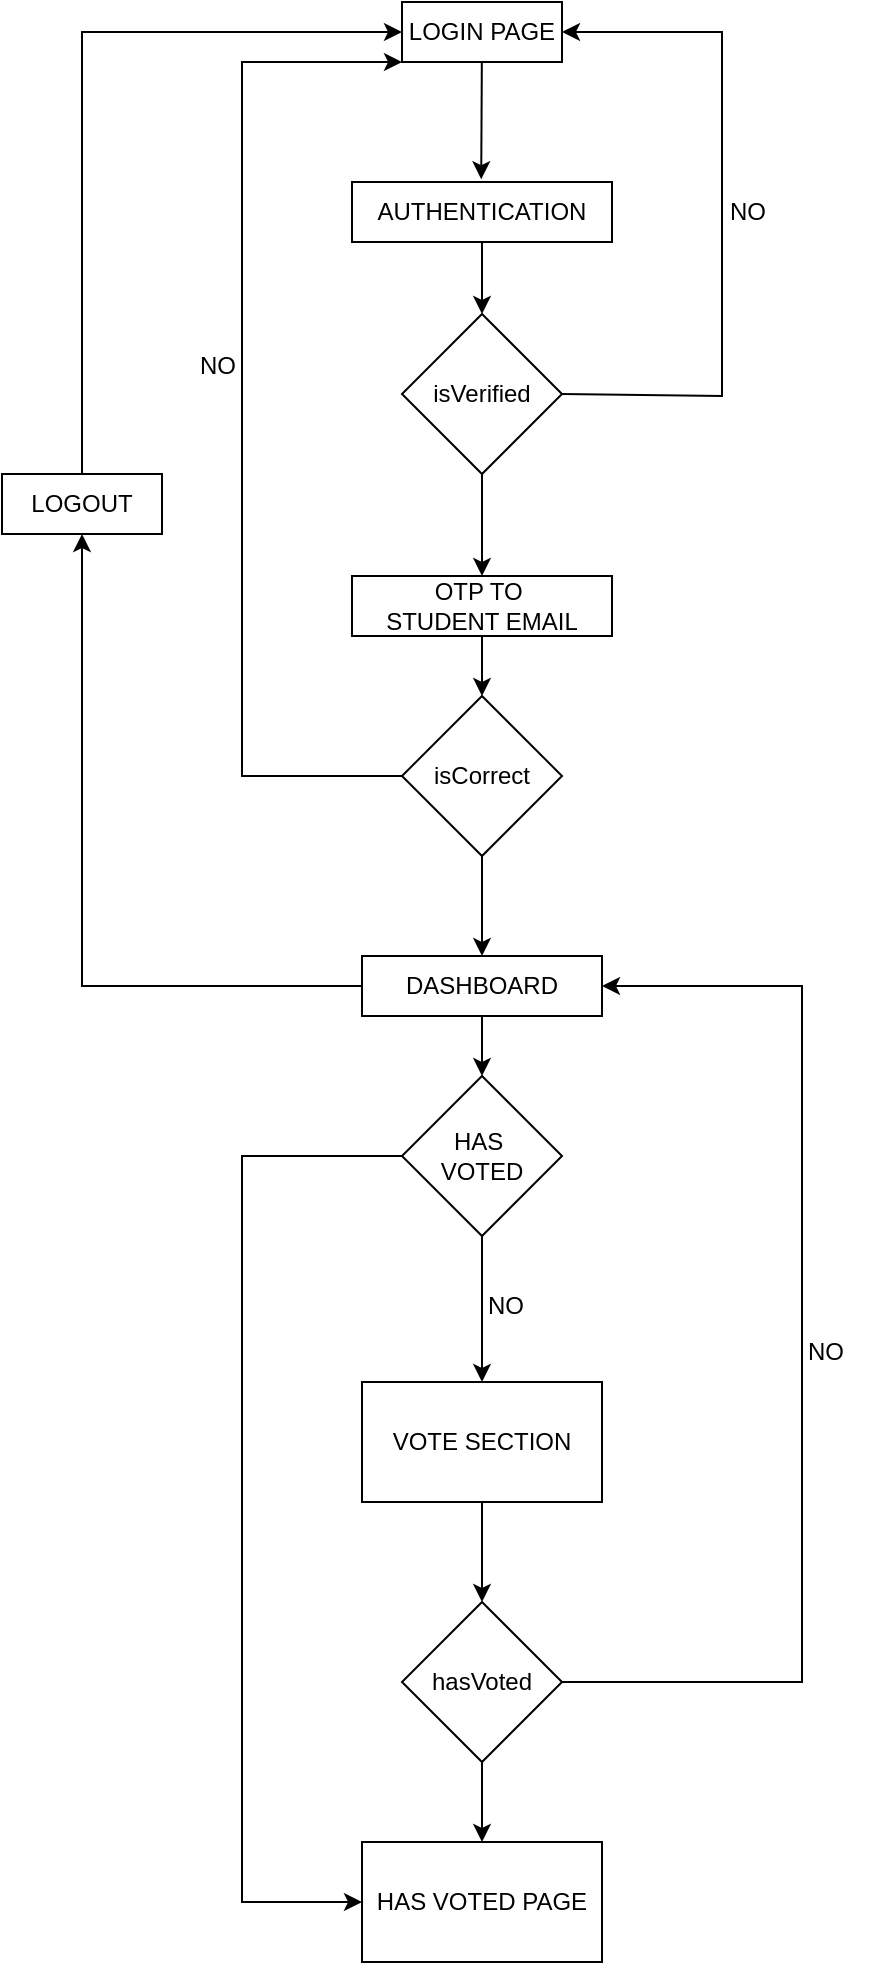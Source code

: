 <mxfile>
    <diagram id="pZHTG7aje_dIY4gRk1hG" name="System Flow">
        <mxGraphModel dx="3453" dy="1168" grid="1" gridSize="10" guides="1" tooltips="1" connect="1" arrows="1" fold="1" page="0" pageScale="1" pageWidth="1100" pageHeight="850" background="none" math="0" shadow="0">
            <root>
                <mxCell id="0"/>
                <mxCell id="1" parent="0"/>
                <mxCell id="rsiqmxEAYFlDEIXHPs_I-49" value="LOGIN PAGE" style="rounded=0;whiteSpace=wrap;html=1;strokeColor=default;align=center;verticalAlign=middle;fontFamily=Helvetica;fontSize=12;fontColor=default;fillColor=default;container=0;" vertex="1" parent="1">
                    <mxGeometry x="-800" y="283" width="80" height="30" as="geometry"/>
                </mxCell>
                <mxCell id="rsiqmxEAYFlDEIXHPs_I-58" style="edgeStyle=none;html=1;entryX=0.5;entryY=0;entryDx=0;entryDy=0;fontFamily=Helvetica;fontSize=12;fontColor=default;" edge="1" parent="1" source="rsiqmxEAYFlDEIXHPs_I-52" target="rsiqmxEAYFlDEIXHPs_I-55">
                    <mxGeometry relative="1" as="geometry"/>
                </mxCell>
                <mxCell id="rsiqmxEAYFlDEIXHPs_I-52" value="AUTHENTICATION" style="rounded=0;whiteSpace=wrap;html=1;strokeColor=default;align=center;verticalAlign=middle;fontFamily=Helvetica;fontSize=12;fontColor=default;fillColor=default;container=0;" vertex="1" parent="1">
                    <mxGeometry x="-825" y="373" width="130" height="30" as="geometry"/>
                </mxCell>
                <mxCell id="rsiqmxEAYFlDEIXHPs_I-62" style="edgeStyle=none;html=1;entryX=0.5;entryY=0;entryDx=0;entryDy=0;fontFamily=Helvetica;fontSize=12;fontColor=default;" edge="1" parent="1" source="rsiqmxEAYFlDEIXHPs_I-53" target="rsiqmxEAYFlDEIXHPs_I-60">
                    <mxGeometry relative="1" as="geometry"/>
                </mxCell>
                <mxCell id="rsiqmxEAYFlDEIXHPs_I-53" value="OTP TO&amp;nbsp;&lt;div&gt;STUDENT EMAIL&lt;/div&gt;" style="rounded=0;whiteSpace=wrap;html=1;strokeColor=default;align=center;verticalAlign=middle;fontFamily=Helvetica;fontSize=12;fontColor=default;fillColor=default;container=0;" vertex="1" parent="1">
                    <mxGeometry x="-825" y="570" width="130" height="30" as="geometry"/>
                </mxCell>
                <mxCell id="rsiqmxEAYFlDEIXHPs_I-59" style="edgeStyle=none;html=1;entryX=0.5;entryY=0;entryDx=0;entryDy=0;fontFamily=Helvetica;fontSize=12;fontColor=default;" edge="1" parent="1" source="rsiqmxEAYFlDEIXHPs_I-55" target="rsiqmxEAYFlDEIXHPs_I-53">
                    <mxGeometry relative="1" as="geometry"/>
                </mxCell>
                <mxCell id="rsiqmxEAYFlDEIXHPs_I-55" value="isVerified" style="rhombus;whiteSpace=wrap;html=1;strokeColor=default;align=center;verticalAlign=middle;fontFamily=Helvetica;fontSize=12;fontColor=default;fillColor=default;" vertex="1" parent="1">
                    <mxGeometry x="-800" y="439" width="80" height="80" as="geometry"/>
                </mxCell>
                <mxCell id="rsiqmxEAYFlDEIXHPs_I-56" value="" style="endArrow=classic;html=1;fontFamily=Helvetica;fontSize=12;fontColor=default;exitX=1;exitY=0.5;exitDx=0;exitDy=0;entryX=1;entryY=0.5;entryDx=0;entryDy=0;rounded=0;curved=0;" edge="1" parent="1" source="rsiqmxEAYFlDEIXHPs_I-55" target="rsiqmxEAYFlDEIXHPs_I-49">
                    <mxGeometry width="50" height="50" relative="1" as="geometry">
                        <mxPoint x="-700" y="590" as="sourcePoint"/>
                        <mxPoint x="-540" y="540" as="targetPoint"/>
                        <Array as="points">
                            <mxPoint x="-640" y="480"/>
                            <mxPoint x="-640" y="298"/>
                        </Array>
                    </mxGeometry>
                </mxCell>
                <mxCell id="rsiqmxEAYFlDEIXHPs_I-57" style="edgeStyle=none;html=1;entryX=0.497;entryY=-0.046;entryDx=0;entryDy=0;entryPerimeter=0;fontFamily=Helvetica;fontSize=12;fontColor=default;" edge="1" parent="1" source="rsiqmxEAYFlDEIXHPs_I-49" target="rsiqmxEAYFlDEIXHPs_I-52">
                    <mxGeometry relative="1" as="geometry"/>
                </mxCell>
                <mxCell id="rsiqmxEAYFlDEIXHPs_I-61" style="edgeStyle=none;html=1;entryX=0;entryY=1;entryDx=0;entryDy=0;fontFamily=Helvetica;fontSize=12;fontColor=default;rounded=0;curved=0;" edge="1" parent="1" source="rsiqmxEAYFlDEIXHPs_I-60" target="rsiqmxEAYFlDEIXHPs_I-49">
                    <mxGeometry relative="1" as="geometry">
                        <Array as="points">
                            <mxPoint x="-880" y="670"/>
                            <mxPoint x="-880" y="313"/>
                        </Array>
                    </mxGeometry>
                </mxCell>
                <mxCell id="rsiqmxEAYFlDEIXHPs_I-64" value="" style="edgeStyle=none;html=1;fontFamily=Helvetica;fontSize=12;fontColor=default;" edge="1" parent="1" source="rsiqmxEAYFlDEIXHPs_I-60" target="rsiqmxEAYFlDEIXHPs_I-63">
                    <mxGeometry relative="1" as="geometry"/>
                </mxCell>
                <mxCell id="rsiqmxEAYFlDEIXHPs_I-60" value="isCorrect" style="rhombus;whiteSpace=wrap;html=1;strokeColor=default;align=center;verticalAlign=middle;fontFamily=Helvetica;fontSize=12;fontColor=default;fillColor=default;" vertex="1" parent="1">
                    <mxGeometry x="-800" y="630" width="80" height="80" as="geometry"/>
                </mxCell>
                <mxCell id="rsiqmxEAYFlDEIXHPs_I-71" style="edgeStyle=none;html=1;exitX=0;exitY=0.5;exitDx=0;exitDy=0;entryX=0.5;entryY=1;entryDx=0;entryDy=0;fontFamily=Helvetica;fontSize=12;fontColor=default;rounded=0;curved=0;" edge="1" parent="1" source="rsiqmxEAYFlDEIXHPs_I-63" target="rsiqmxEAYFlDEIXHPs_I-76">
                    <mxGeometry relative="1" as="geometry">
                        <Array as="points">
                            <mxPoint x="-960" y="775"/>
                        </Array>
                    </mxGeometry>
                </mxCell>
                <mxCell id="rsiqmxEAYFlDEIXHPs_I-87" style="edgeStyle=none;html=1;exitX=0.5;exitY=1;exitDx=0;exitDy=0;entryX=0.5;entryY=0;entryDx=0;entryDy=0;fontFamily=Helvetica;fontSize=12;fontColor=default;" edge="1" parent="1" source="rsiqmxEAYFlDEIXHPs_I-63" target="rsiqmxEAYFlDEIXHPs_I-86">
                    <mxGeometry relative="1" as="geometry"/>
                </mxCell>
                <mxCell id="rsiqmxEAYFlDEIXHPs_I-63" value="DASHBOARD" style="whiteSpace=wrap;html=1;" vertex="1" parent="1">
                    <mxGeometry x="-820" y="760" width="120" height="30" as="geometry"/>
                </mxCell>
                <mxCell id="rsiqmxEAYFlDEIXHPs_I-69" value="" style="edgeStyle=none;html=1;fontFamily=Helvetica;fontSize=12;fontColor=default;" edge="1" parent="1" source="rsiqmxEAYFlDEIXHPs_I-65" target="rsiqmxEAYFlDEIXHPs_I-68">
                    <mxGeometry relative="1" as="geometry"/>
                </mxCell>
                <mxCell id="rsiqmxEAYFlDEIXHPs_I-65" value="VOTE SECTION" style="rounded=0;whiteSpace=wrap;html=1;strokeColor=default;align=center;verticalAlign=middle;fontFamily=Helvetica;fontSize=12;fontColor=default;fillColor=default;" vertex="1" parent="1">
                    <mxGeometry x="-820" y="973" width="120" height="60" as="geometry"/>
                </mxCell>
                <mxCell id="rsiqmxEAYFlDEIXHPs_I-73" style="edgeStyle=none;html=1;entryX=0.5;entryY=0;entryDx=0;entryDy=0;fontFamily=Helvetica;fontSize=12;fontColor=default;" edge="1" parent="1" source="rsiqmxEAYFlDEIXHPs_I-68" target="rsiqmxEAYFlDEIXHPs_I-72">
                    <mxGeometry relative="1" as="geometry"/>
                </mxCell>
                <mxCell id="rsiqmxEAYFlDEIXHPs_I-74" style="edgeStyle=none;html=1;exitX=1;exitY=0.5;exitDx=0;exitDy=0;entryX=1;entryY=0.5;entryDx=0;entryDy=0;fontFamily=Helvetica;fontSize=12;fontColor=default;rounded=0;curved=0;" edge="1" parent="1" source="rsiqmxEAYFlDEIXHPs_I-68" target="rsiqmxEAYFlDEIXHPs_I-63">
                    <mxGeometry relative="1" as="geometry">
                        <Array as="points">
                            <mxPoint x="-600" y="1123"/>
                            <mxPoint x="-600" y="775"/>
                        </Array>
                    </mxGeometry>
                </mxCell>
                <mxCell id="rsiqmxEAYFlDEIXHPs_I-68" value="hasVoted" style="rhombus;whiteSpace=wrap;html=1;rounded=0;" vertex="1" parent="1">
                    <mxGeometry x="-800" y="1083" width="80" height="80" as="geometry"/>
                </mxCell>
                <mxCell id="rsiqmxEAYFlDEIXHPs_I-72" value="HAS VOTED PAGE" style="rounded=0;whiteSpace=wrap;html=1;strokeColor=default;align=center;verticalAlign=middle;fontFamily=Helvetica;fontSize=12;fontColor=default;fillColor=default;" vertex="1" parent="1">
                    <mxGeometry x="-820" y="1203" width="120" height="60" as="geometry"/>
                </mxCell>
                <mxCell id="rsiqmxEAYFlDEIXHPs_I-77" style="edgeStyle=none;html=1;exitX=0.5;exitY=0;exitDx=0;exitDy=0;entryX=0;entryY=0.5;entryDx=0;entryDy=0;fontFamily=Helvetica;fontSize=12;fontColor=default;rounded=0;curved=0;" edge="1" parent="1" source="rsiqmxEAYFlDEIXHPs_I-76" target="rsiqmxEAYFlDEIXHPs_I-49">
                    <mxGeometry relative="1" as="geometry">
                        <Array as="points">
                            <mxPoint x="-960" y="298"/>
                        </Array>
                    </mxGeometry>
                </mxCell>
                <mxCell id="rsiqmxEAYFlDEIXHPs_I-76" value="LOGOUT" style="rounded=0;whiteSpace=wrap;html=1;strokeColor=default;align=center;verticalAlign=middle;fontFamily=Helvetica;fontSize=12;fontColor=default;fillColor=default;" vertex="1" parent="1">
                    <mxGeometry x="-1000" y="519" width="80" height="30" as="geometry"/>
                </mxCell>
                <mxCell id="rsiqmxEAYFlDEIXHPs_I-78" value="NO" style="text;html=1;align=center;verticalAlign=middle;whiteSpace=wrap;rounded=0;fontFamily=Helvetica;fontSize=12;fontColor=default;" vertex="1" parent="1">
                    <mxGeometry x="-657" y="373" width="60" height="30" as="geometry"/>
                </mxCell>
                <mxCell id="rsiqmxEAYFlDEIXHPs_I-81" value="NO" style="text;html=1;align=center;verticalAlign=middle;whiteSpace=wrap;rounded=0;fontFamily=Helvetica;fontSize=12;fontColor=default;" vertex="1" parent="1">
                    <mxGeometry x="-618" y="943" width="60" height="30" as="geometry"/>
                </mxCell>
                <mxCell id="rsiqmxEAYFlDEIXHPs_I-90" style="edgeStyle=none;html=1;exitX=0;exitY=0.5;exitDx=0;exitDy=0;entryX=0;entryY=0.5;entryDx=0;entryDy=0;fontFamily=Helvetica;fontSize=12;fontColor=default;rounded=0;curved=0;" edge="1" parent="1" source="rsiqmxEAYFlDEIXHPs_I-86" target="rsiqmxEAYFlDEIXHPs_I-72">
                    <mxGeometry relative="1" as="geometry">
                        <Array as="points">
                            <mxPoint x="-880" y="860"/>
                            <mxPoint x="-880" y="1233"/>
                        </Array>
                    </mxGeometry>
                </mxCell>
                <mxCell id="rsiqmxEAYFlDEIXHPs_I-91" style="edgeStyle=none;html=1;exitX=0.5;exitY=1;exitDx=0;exitDy=0;entryX=0.5;entryY=0;entryDx=0;entryDy=0;fontFamily=Helvetica;fontSize=12;fontColor=default;" edge="1" parent="1" source="rsiqmxEAYFlDEIXHPs_I-86" target="rsiqmxEAYFlDEIXHPs_I-65">
                    <mxGeometry relative="1" as="geometry"/>
                </mxCell>
                <mxCell id="rsiqmxEAYFlDEIXHPs_I-86" value="HAS&amp;nbsp;&lt;div&gt;VOTED&lt;/div&gt;" style="rhombus;whiteSpace=wrap;html=1;strokeColor=default;align=center;verticalAlign=middle;fontFamily=Helvetica;fontSize=12;fontColor=default;fillColor=default;" vertex="1" parent="1">
                    <mxGeometry x="-800" y="820" width="80" height="80" as="geometry"/>
                </mxCell>
                <mxCell id="rsiqmxEAYFlDEIXHPs_I-92" value="NO" style="text;html=1;align=center;verticalAlign=middle;whiteSpace=wrap;rounded=0;fontFamily=Helvetica;fontSize=12;fontColor=default;" vertex="1" parent="1">
                    <mxGeometry x="-778" y="920" width="60" height="30" as="geometry"/>
                </mxCell>
                <mxCell id="rsiqmxEAYFlDEIXHPs_I-94" value="NO" style="text;html=1;align=center;verticalAlign=middle;whiteSpace=wrap;rounded=0;fontFamily=Helvetica;fontSize=12;fontColor=default;" vertex="1" parent="1">
                    <mxGeometry x="-922" y="450" width="60" height="30" as="geometry"/>
                </mxCell>
            </root>
        </mxGraphModel>
    </diagram>
    <diagram id="2FE_sGPb9OaQsMFJmJ0W" name="Authentication Flow">
        <mxGraphModel dx="832" dy="867" grid="0" gridSize="10" guides="1" tooltips="1" connect="1" arrows="1" fold="1" page="0" pageScale="1" pageWidth="850" pageHeight="1100" math="0" shadow="0">
            <root>
                <mxCell id="0"/>
                <mxCell id="1" parent="0"/>
                <mxCell id="kmZ-sMRNYnv9kZFRikgs-1" value="STUDENT&amp;nbsp;&lt;div&gt;DETAIL&amp;nbsp;&lt;/div&gt;&lt;div&gt;DATABASE&lt;/div&gt;" style="rounded=0;whiteSpace=wrap;html=1;strokeColor=default;align=center;verticalAlign=middle;fontFamily=Helvetica;fontSize=12;fontColor=default;fillColor=default;" vertex="1" parent="1">
                    <mxGeometry x="20" y="70" width="120" height="60" as="geometry"/>
                </mxCell>
                <mxCell id="kmZ-sMRNYnv9kZFRikgs-7" style="edgeStyle=none;html=1;exitX=0.5;exitY=1;exitDx=0;exitDy=0;fontFamily=Helvetica;fontSize=12;fontColor=default;" edge="1" parent="1" source="kmZ-sMRNYnv9kZFRikgs-2" target="kmZ-sMRNYnv9kZFRikgs-6">
                    <mxGeometry relative="1" as="geometry"/>
                </mxCell>
                <mxCell id="kmZ-sMRNYnv9kZFRikgs-2" value="STUDENT&amp;nbsp;&lt;div&gt;DETAILS&lt;/div&gt;" style="rounded=0;whiteSpace=wrap;html=1;strokeColor=default;align=center;verticalAlign=middle;fontFamily=Helvetica;fontSize=12;fontColor=default;fillColor=default;" vertex="1" parent="1">
                    <mxGeometry x="190" y="-30" width="120" height="60" as="geometry"/>
                </mxCell>
                <mxCell id="kmZ-sMRNYnv9kZFRikgs-9" style="edgeStyle=none;html=1;exitX=0;exitY=0.5;exitDx=0;exitDy=0;entryX=1;entryY=0.5;entryDx=0;entryDy=0;fontFamily=Helvetica;fontSize=12;fontColor=default;" edge="1" parent="1" source="kmZ-sMRNYnv9kZFRikgs-6" target="kmZ-sMRNYnv9kZFRikgs-1">
                    <mxGeometry relative="1" as="geometry"/>
                </mxCell>
                <mxCell id="kmZ-sMRNYnv9kZFRikgs-10" style="edgeStyle=none;html=1;exitX=0.5;exitY=1;exitDx=0;exitDy=0;fontFamily=Helvetica;fontSize=12;fontColor=default;" edge="1" parent="1" source="kmZ-sMRNYnv9kZFRikgs-6" target="kmZ-sMRNYnv9kZFRikgs-11">
                    <mxGeometry relative="1" as="geometry">
                        <mxPoint x="249.926" y="200" as="targetPoint"/>
                    </mxGeometry>
                </mxCell>
                <mxCell id="kmZ-sMRNYnv9kZFRikgs-6" value="isStudent" style="rhombus;whiteSpace=wrap;html=1;strokeColor=default;align=center;verticalAlign=middle;fontFamily=Helvetica;fontSize=12;fontColor=default;fillColor=default;" vertex="1" parent="1">
                    <mxGeometry x="210" y="60" width="80" height="80" as="geometry"/>
                </mxCell>
                <mxCell id="kmZ-sMRNYnv9kZFRikgs-11" value="SEND OTP TO STUDENT EMAIL" style="rounded=0;whiteSpace=wrap;html=1;strokeColor=default;align=center;verticalAlign=middle;fontFamily=Helvetica;fontSize=12;fontColor=default;fillColor=default;" vertex="1" parent="1">
                    <mxGeometry x="189.996" y="190" width="120" height="60" as="geometry"/>
                </mxCell>
                <mxCell id="kmZ-sMRNYnv9kZFRikgs-12" value="yes" style="text;html=1;align=center;verticalAlign=middle;whiteSpace=wrap;rounded=0;fontFamily=Helvetica;fontSize=12;fontColor=default;" vertex="1" parent="1">
                    <mxGeometry x="235" y="143" width="60" height="30" as="geometry"/>
                </mxCell>
            </root>
        </mxGraphModel>
    </diagram>
</mxfile>